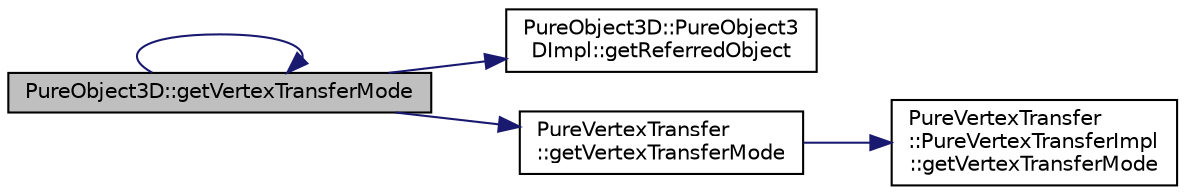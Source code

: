 digraph "PureObject3D::getVertexTransferMode"
{
 // LATEX_PDF_SIZE
  edge [fontname="Helvetica",fontsize="10",labelfontname="Helvetica",labelfontsize="10"];
  node [fontname="Helvetica",fontsize="10",shape=record];
  rankdir="LR";
  Node1 [label="PureObject3D::getVertexTransferMode",height=0.2,width=0.4,color="black", fillcolor="grey75", style="filled", fontcolor="black",tooltip="Gets vertex transfer mode."];
  Node1 -> Node2 [color="midnightblue",fontsize="10",style="solid",fontname="Helvetica"];
  Node2 [label="PureObject3D::PureObject3\lDImpl::getReferredObject",height=0.2,width=0.4,color="black", fillcolor="white", style="filled",URL="$class_pure_object3_d_1_1_pure_object3_d_impl.html#a40d9f6688f4f5c505ca45cb476c36eec",tooltip=" "];
  Node1 -> Node1 [color="midnightblue",fontsize="10",style="solid",fontname="Helvetica"];
  Node1 -> Node3 [color="midnightblue",fontsize="10",style="solid",fontname="Helvetica"];
  Node3 [label="PureVertexTransfer\l::getVertexTransferMode",height=0.2,width=0.4,color="black", fillcolor="white", style="filled",URL="$class_pure_vertex_transfer.html#ac8d8a6a5d03525627a3a70e3985b5f76",tooltip="Gets vertex transfer mode."];
  Node3 -> Node4 [color="midnightblue",fontsize="10",style="solid",fontname="Helvetica"];
  Node4 [label="PureVertexTransfer\l::PureVertexTransferImpl\l::getVertexTransferMode",height=0.2,width=0.4,color="black", fillcolor="white", style="filled",URL="$class_pure_vertex_transfer_1_1_pure_vertex_transfer_impl.html#a666e2912bce208573b0e0ede5b22e7be",tooltip=" "];
}
